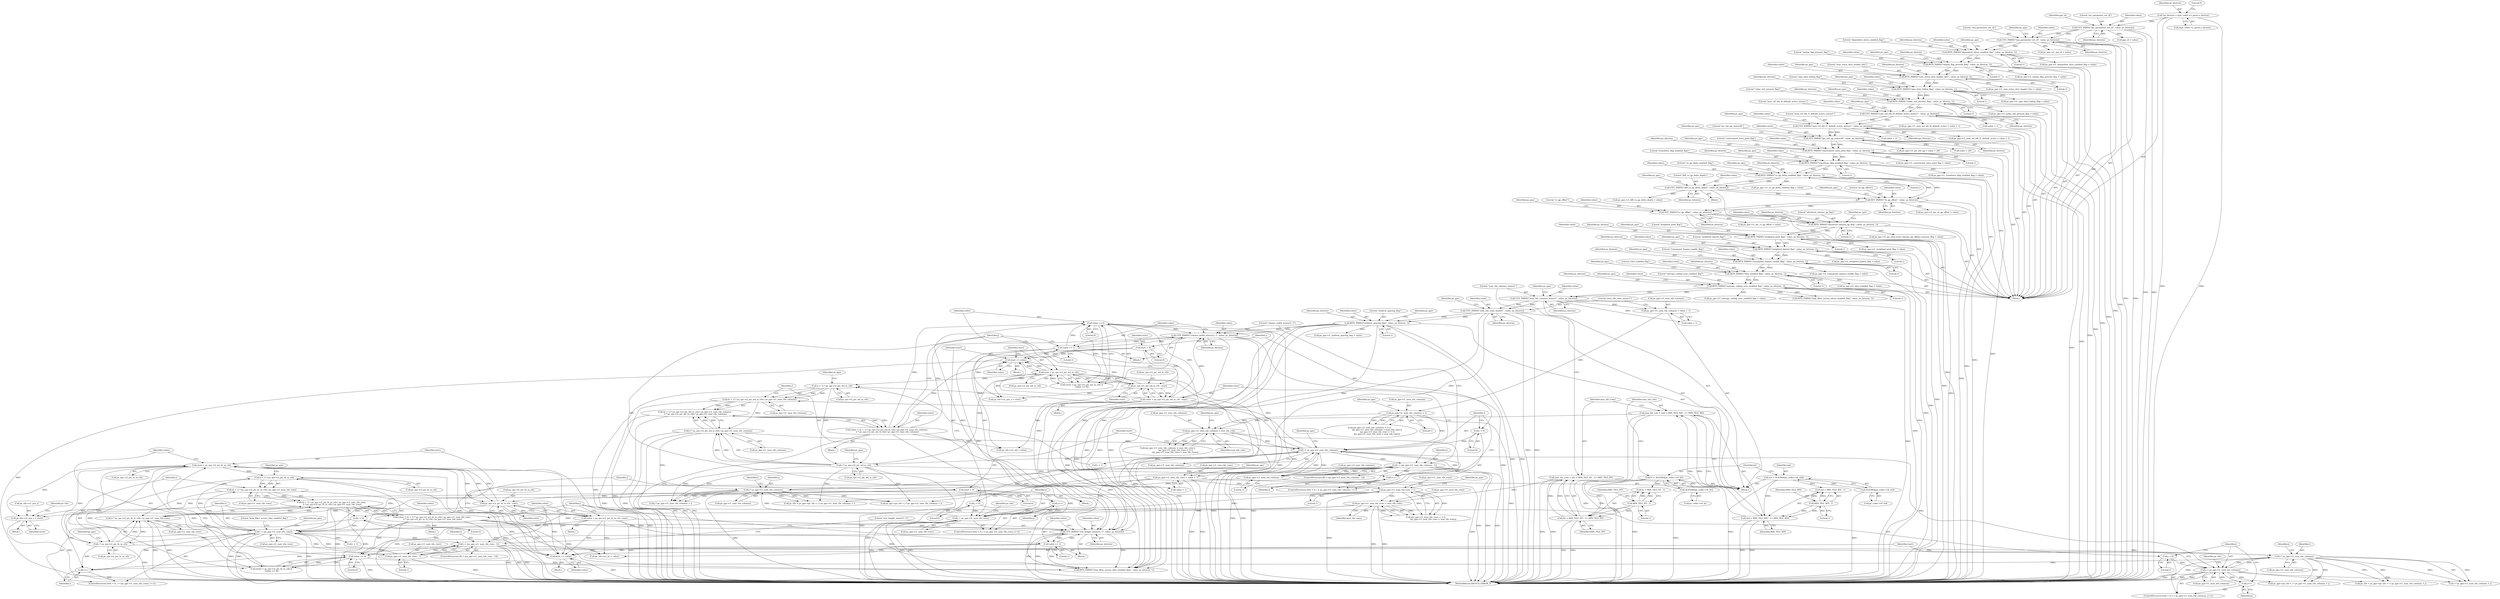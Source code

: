 digraph "0_Android_ebaa71da6362c497310377df509651974401d258@pointer" {
"1000769" [label="(Call,ps_tile->u1_pos_y = start)"];
"1000784" [label="(Call,start > ps_sps->i2_pic_ht_in_ctb)"];
"1000779" [label="(Call,start += value)"];
"1000707" [label="(Call,value += 1)"];
"1000703" [label="(Call,UEV_PARSE(\"row_height_minus1[ i ]\", value, ps_bitstrm))"];
"1000667" [label="(Call,value <= 0)"];
"1000599" [label="(Call,value = ((i + 1) * ps_sps->i2_pic_wd_in_ctb) / ps_pps->i1_num_tile_columns -\n (i * ps_sps->i2_pic_wd_in_ctb) / ps_pps->i1_num_tile_columns)"];
"1000601" [label="(Call,((i + 1) * ps_sps->i2_pic_wd_in_ctb) / ps_pps->i1_num_tile_columns -\n (i * ps_sps->i2_pic_wd_in_ctb) / ps_pps->i1_num_tile_columns)"];
"1000602" [label="(Call,((i + 1) * ps_sps->i2_pic_wd_in_ctb) / ps_pps->i1_num_tile_columns)"];
"1000603" [label="(Call,(i + 1) * ps_sps->i2_pic_wd_in_ctb)"];
"1000557" [label="(Call,i < ps_pps->i1_num_tile_columns)"];
"1000562" [label="(Call,i++)"];
"1000573" [label="(Call,i < (ps_pps->i1_num_tile_columns - 1))"];
"1000575" [label="(Call,ps_pps->i1_num_tile_columns - 1)"];
"1000614" [label="(Call,i * ps_sps->i2_pic_wd_in_ctb)"];
"1000554" [label="(Call,i = 0)"];
"1000641" [label="(Call,j * ps_pps->i1_num_tile_columns)"];
"1000626" [label="(Call,j < ps_pps->i1_num_tile_rows)"];
"1000631" [label="(Call,j++)"];
"1000623" [label="(Call,j = 0)"];
"1000524" [label="(Call,ps_pps->i1_num_tile_rows < 1)"];
"1000503" [label="(Call,ps_pps->i1_num_tile_rows = value + 1)"];
"1000499" [label="(Call,UEV_PARSE(\"num_tile_rows_minus1\", value, ps_bitstrm))"];
"1000488" [label="(Call,UEV_PARSE(\"num_tile_columns_minus1\", value, ps_bitstrm))"];
"1000434" [label="(Call,BITS_PARSE(\"entropy_coding_sync_enabled_flag\", value, ps_bitstrm, 1))"];
"1000424" [label="(Call,BITS_PARSE(\"tiles_enabled_flag\", value, ps_bitstrm, 1))"];
"1000414" [label="(Call,BITS_PARSE(\"transquant_bypass_enable_flag\", value, ps_bitstrm, 1))"];
"1000404" [label="(Call,BITS_PARSE(\"weighted_bipred_flag\", value, ps_bitstrm, 1))"];
"1000394" [label="(Call,BITS_PARSE(\"weighted_pred_flag\", value, ps_bitstrm, 1))"];
"1000384" [label="(Call,BITS_PARSE(\"slicelevel_chroma_qp_flag\", value, ps_bitstrm, 1))"];
"1000375" [label="(Call,SEV_PARSE(\"cr_qp_offset\", value, ps_bitstrm))"];
"1000366" [label="(Call,SEV_PARSE(\"cb_qp_offset\", value, ps_bitstrm))"];
"1000324" [label="(Call,BITS_PARSE(\"cu_qp_delta_enabled_flag\", value, ps_bitstrm, 1))"];
"1000314" [label="(Call,BITS_PARSE(\"transform_skip_enabled_flag\", value, ps_bitstrm, 1))"];
"1000304" [label="(Call,BITS_PARSE(\"constrained_intra_pred_flag\", value, ps_bitstrm, 1))"];
"1000293" [label="(Call,SEV_PARSE(\"pic_init_qp_minus26\", value, ps_bitstrm))"];
"1000282" [label="(Call,UEV_PARSE(\"num_ref_idx_l1_default_active_minus1\", value, ps_bitstrm))"];
"1000271" [label="(Call,UEV_PARSE(\"num_ref_idx_l0_default_active_minus1\", value, ps_bitstrm))"];
"1000261" [label="(Call,BITS_PARSE(\"cabac_init_present_flag\", value, ps_bitstrm, 1))"];
"1000251" [label="(Call,BITS_PARSE(\"sign_data_hiding_flag\", value, ps_bitstrm, 1))"];
"1000241" [label="(Call,BITS_PARSE(\"num_extra_slice_header_bits\", value, ps_bitstrm, 3))"];
"1000231" [label="(Call,BITS_PARSE(\"output_flag_present_flag\", value, ps_bitstrm, 1))"];
"1000221" [label="(Call,BITS_PARSE(\"dependent_slices_enabled_flag\", value, ps_bitstrm, 1))"];
"1000180" [label="(Call,UEV_PARSE(\"seq_parameter_set_id\", value, ps_bitstrm))"];
"1000138" [label="(Call,UEV_PARSE(\"pic_parameter_set_id\", value, ps_bitstrm))"];
"1000122" [label="(Call,*ps_bitstrm = &ps_codec->s_parse.s_bitstrm)"];
"1000339" [label="(Call,UEV_PARSE(\"diff_cu_qp_delta_depth\", value, ps_bitstrm))"];
"1000529" [label="(Call,ps_pps->i1_num_tile_rows > max_tile_rows)"];
"1000479" [label="(Call,max_tile_rows = (ht + MIN_TILE_HT - 1) / MIN_TILE_HT)"];
"1000481" [label="(Call,(ht + MIN_TILE_HT - 1) / MIN_TILE_HT)"];
"1000462" [label="(Call,ht = ALIGN64(ps_codec->i4_ht))"];
"1000464" [label="(Call,ALIGN64(ps_codec->i4_ht))"];
"1000484" [label="(Call,MIN_TILE_HT - 1)"];
"1000613" [label="(Call,(i * ps_sps->i2_pic_wd_in_ctb) / ps_pps->i1_num_tile_columns)"];
"1000512" [label="(Call,ps_pps->i1_num_tile_columns < 1)"];
"1000492" [label="(Call,ps_pps->i1_num_tile_columns = value + 1)"];
"1000518" [label="(Call,ps_pps->i1_num_tile_columns > max_tile_cols)"];
"1000469" [label="(Call,max_tile_cols = (wd + MIN_TILE_WD - 1) / MIN_TILE_WD)"];
"1000471" [label="(Call,(wd + MIN_TILE_WD - 1) / MIN_TILE_WD)"];
"1000455" [label="(Call,wd = ALIGN64(ps_codec->i4_wd))"];
"1000457" [label="(Call,ALIGN64(ps_codec->i4_wd))"];
"1000474" [label="(Call,MIN_TILE_WD - 1)"];
"1000662" [label="(Call,start > ps_sps->i2_pic_wd_in_ctb)"];
"1000657" [label="(Call,start += value)"];
"1000585" [label="(Call,value += 1)"];
"1000581" [label="(Call,UEV_PARSE(\"column_width_minus1[ i ]\", value, ps_bitstrm))"];
"1000536" [label="(Call,BITS_PARSE(\"uniform_spacing_flag\", value, ps_bitstrm, 1))"];
"1000590" [label="(Call,value = ps_sps->i2_pic_wd_in_ctb - start)"];
"1000592" [label="(Call,ps_sps->i2_pic_wd_in_ctb - start)"];
"1000550" [label="(Call,start = 0)"];
"1000789" [label="(Call,value <= 0)"];
"1000712" [label="(Call,value = ps_sps->i2_pic_ht_in_ctb - start)"];
"1000714" [label="(Call,ps_sps->i2_pic_ht_in_ctb - start)"];
"1000672" [label="(Call,start = 0)"];
"1000721" [label="(Call,value = ((i + 1) * ps_sps->i2_pic_ht_in_ctb) / ps_pps->i1_num_tile_rows -\n (i * ps_sps->i2_pic_ht_in_ctb) / ps_pps->i1_num_tile_rows)"];
"1000723" [label="(Call,((i + 1) * ps_sps->i2_pic_ht_in_ctb) / ps_pps->i1_num_tile_rows -\n (i * ps_sps->i2_pic_ht_in_ctb) / ps_pps->i1_num_tile_rows)"];
"1000724" [label="(Call,((i + 1) * ps_sps->i2_pic_ht_in_ctb) / ps_pps->i1_num_tile_rows)"];
"1000725" [label="(Call,(i + 1) * ps_sps->i2_pic_ht_in_ctb)"];
"1000679" [label="(Call,i < (ps_pps->i1_num_tile_rows))"];
"1000676" [label="(Call,i = 0)"];
"1000684" [label="(Call,i++)"];
"1000695" [label="(Call,i < (ps_pps->i1_num_tile_rows - 1))"];
"1000697" [label="(Call,ps_pps->i1_num_tile_rows - 1)"];
"1000736" [label="(Call,i * ps_sps->i2_pic_ht_in_ctb)"];
"1000763" [label="(Call,i * ps_pps->i1_num_tile_columns)"];
"1000748" [label="(Call,j < ps_pps->i1_num_tile_columns)"];
"1000753" [label="(Call,j++)"];
"1000745" [label="(Call,j = 0)"];
"1000735" [label="(Call,(i * ps_sps->i2_pic_ht_in_ctb) / ps_pps->i1_num_tile_rows)"];
"1000516" [label="(Literal,1)"];
"1000598" [label="(Block,)"];
"1000436" [label="(Identifier,value)"];
"1000265" [label="(Literal,1)"];
"1000295" [label="(Identifier,value)"];
"1000708" [label="(Identifier,value)"];
"1000769" [label="(Call,ps_tile->u1_pos_y = start)"];
"1000181" [label="(Literal,\"seq_parameter_set_id\")"];
"1000428" [label="(Literal,1)"];
"1000736" [label="(Call,i * ps_sps->i2_pic_ht_in_ctb)"];
"1000343" [label="(Call,ps_pps->i1_diff_cu_qp_delta_depth = value)"];
"1000512" [label="(Call,ps_pps->i1_num_tile_columns < 1)"];
"1000254" [label="(Identifier,ps_bitstrm)"];
"1000581" [label="(Call,UEV_PARSE(\"column_width_minus1[ i ]\", value, ps_bitstrm))"];
"1000718" [label="(Identifier,start)"];
"1000453" [label="(Block,)"];
"1000741" [label="(Call,ps_pps->i1_num_tile_rows)"];
"1000431" [label="(Identifier,ps_pps)"];
"1000139" [label="(Literal,\"pic_parameter_set_id\")"];
"1000493" [label="(Call,ps_pps->i1_num_tile_columns)"];
"1000404" [label="(Call,BITS_PARSE(\"weighted_bipred_flag\", value, ps_bitstrm, 1))"];
"1000439" [label="(Call,ps_pps->i1_entropy_coding_sync_enabled_flag = value)"];
"1000540" [label="(Literal,1)"];
"1000418" [label="(Literal,1)"];
"1000470" [label="(Identifier,max_tile_cols)"];
"1000277" [label="(Identifier,ps_pps)"];
"1000326" [label="(Identifier,value)"];
"1000563" [label="(Identifier,i)"];
"1000222" [label="(Literal,\"dependent_slices_enabled_flag\")"];
"1000315" [label="(Literal,\"transform_skip_enabled_flag\")"];
"1000780" [label="(Identifier,start)"];
"1000685" [label="(Identifier,i)"];
"1000754" [label="(Identifier,j)"];
"1000415" [label="(Literal,\"transquant_bypass_enable_flag\")"];
"1000675" [label="(ControlStructure,for(i = 0; i < (ps_pps->i1_num_tile_rows); i++))"];
"1000480" [label="(Identifier,max_tile_rows)"];
"1000537" [label="(Literal,\"uniform_spacing_flag\")"];
"1000252" [label="(Literal,\"sign_data_hiding_flag\")"];
"1000626" [label="(Call,j < ps_pps->i1_num_tile_rows)"];
"1000677" [label="(Identifier,i)"];
"1000711" [label="(Block,)"];
"1000518" [label="(Call,ps_pps->i1_num_tile_columns > max_tile_cols)"];
"1000377" [label="(Identifier,value)"];
"1000262" [label="(Literal,\"cabac_init_present_flag\")"];
"1000768" [label="(Identifier,j)"];
"1000123" [label="(Identifier,ps_bitstrm)"];
"1000489" [label="(Literal,\"num_tile_columns_minus1\")"];
"1000241" [label="(Call,BITS_PARSE(\"num_extra_slice_header_bits\", value, ps_bitstrm, 3))"];
"1000140" [label="(Identifier,value)"];
"1000564" [label="(Block,)"];
"1000615" [label="(Identifier,i)"];
"1000340" [label="(Literal,\"diff_cu_qp_delta_depth\")"];
"1000543" [label="(Identifier,ps_pps)"];
"1000342" [label="(Identifier,ps_bitstrm)"];
"1000282" [label="(Call,UEV_PARSE(\"num_ref_idx_l1_default_active_minus1\", value, ps_bitstrm))"];
"1000319" [label="(Call,ps_pps->i1_transform_skip_enabled_flag = value)"];
"1000122" [label="(Call,*ps_bitstrm = &ps_codec->s_parse.s_bitstrm)"];
"1000425" [label="(Literal,\"tiles_enabled_flag\")"];
"1000124" [label="(Call,&ps_codec->s_parse.s_bitstrm)"];
"1000381" [label="(Identifier,ps_pps)"];
"1000622" [label="(ControlStructure,for(j = 0; j < ps_pps->i1_num_tile_rows; j++))"];
"1000293" [label="(Call,SEV_PARSE(\"pic_init_qp_minus26\", value, ps_bitstrm))"];
"1000522" [label="(Identifier,max_tile_cols)"];
"1000642" [label="(Identifier,j)"];
"1000272" [label="(Literal,\"num_ref_idx_l0_default_active_minus1\")"];
"1000141" [label="(Identifier,ps_bitstrm)"];
"1000513" [label="(Call,ps_pps->i1_num_tile_columns)"];
"1000369" [label="(Identifier,ps_bitstrm)"];
"1000703" [label="(Call,UEV_PARSE(\"row_height_minus1[ i ]\", value, ps_bitstrm))"];
"1000266" [label="(Call,ps_pps->i1_cabac_init_present_flag = value)"];
"1000749" [label="(Identifier,j)"];
"1000142" [label="(Call,pps_id = value)"];
"1000733" [label="(Identifier,ps_pps)"];
"1000317" [label="(Identifier,ps_bitstrm)"];
"1000721" [label="(Call,value = ((i + 1) * ps_sps->i2_pic_ht_in_ctb) / ps_pps->i1_num_tile_rows -\n (i * ps_sps->i2_pic_ht_in_ctb) / ps_pps->i1_num_tile_rows)"];
"1000794" [label="(Call,BITS_PARSE(\"loop_filter_across_tiles_enabled_flag\", value, ps_bitstrm, 1))"];
"1000589" [label="(Block,)"];
"1000705" [label="(Identifier,value)"];
"1000610" [label="(Call,ps_pps->i1_num_tile_columns)"];
"1000434" [label="(Call,BITS_PARSE(\"entropy_coding_sync_enabled_flag\", value, ps_bitstrm, 1))"];
"1000643" [label="(Call,ps_pps->i1_num_tile_columns)"];
"1000288" [label="(Identifier,ps_pps)"];
"1000494" [label="(Identifier,ps_pps)"];
"1000243" [label="(Identifier,value)"];
"1000325" [label="(Literal,\"cu_qp_delta_enabled_flag\")"];
"1000627" [label="(Identifier,j)"];
"1000424" [label="(Call,BITS_PARSE(\"tiles_enabled_flag\", value, ps_bitstrm, 1))"];
"1000619" [label="(Call,ps_pps->i1_num_tile_columns)"];
"1000600" [label="(Identifier,value)"];
"1000396" [label="(Identifier,value)"];
"1000375" [label="(Call,SEV_PARSE(\"cr_qp_offset\", value, ps_bitstrm))"];
"1000307" [label="(Identifier,ps_bitstrm)"];
"1000774" [label="(Call,ps_tile->u2_ht = value)"];
"1000426" [label="(Identifier,value)"];
"1000623" [label="(Call,j = 0)"];
"1000732" [label="(Call,ps_pps->i1_num_tile_rows)"];
"1000471" [label="(Call,(wd + MIN_TILE_WD - 1) / MIN_TILE_WD)"];
"1000678" [label="(Literal,0)"];
"1000475" [label="(Identifier,MIN_TILE_WD)"];
"1000647" [label="(Call,ps_tile->u1_pos_x = start)"];
"1000582" [label="(Literal,\"column_width_minus1[ i ]\")"];
"1000676" [label="(Call,i = 0)"];
"1000784" [label="(Call,start > ps_sps->i2_pic_ht_in_ctb)"];
"1000311" [label="(Identifier,ps_pps)"];
"1000539" [label="(Identifier,ps_bitstrm)"];
"1000486" [label="(Literal,1)"];
"1000186" [label="(Identifier,ps_pps)"];
"1000746" [label="(Identifier,j)"];
"1000673" [label="(Identifier,start)"];
"1000714" [label="(Call,ps_sps->i2_pic_ht_in_ctb - start)"];
"1000416" [label="(Identifier,value)"];
"1000599" [label="(Call,value = ((i + 1) * ps_sps->i2_pic_wd_in_ctb) / ps_pps->i1_num_tile_columns -\n (i * ps_sps->i2_pic_wd_in_ctb) / ps_pps->i1_num_tile_columns)"];
"1000702" [label="(Block,)"];
"1000255" [label="(Literal,1)"];
"1000458" [label="(Call,ps_codec->i4_wd)"];
"1000488" [label="(Call,UEV_PARSE(\"num_tile_columns_minus1\", value, ps_bitstrm))"];
"1000499" [label="(Call,UEV_PARSE(\"num_tile_rows_minus1\", value, ps_bitstrm))"];
"1000789" [label="(Call,value <= 0)"];
"1000554" [label="(Call,i = 0)"];
"1000455" [label="(Call,wd = ALIGN64(ps_codec->i4_wd))"];
"1000559" [label="(Call,ps_pps->i1_num_tile_columns)"];
"1000579" [label="(Literal,1)"];
"1000296" [label="(Identifier,ps_bitstrm)"];
"1000245" [label="(Literal,3)"];
"1000750" [label="(Call,ps_pps->i1_num_tile_columns)"];
"1000485" [label="(Identifier,MIN_TILE_HT)"];
"1000273" [label="(Identifier,value)"];
"1000528" [label="(Literal,1)"];
"1000580" [label="(Block,)"];
"1000557" [label="(Call,i < ps_pps->i1_num_tile_columns)"];
"1000795" [label="(Literal,\"loop_filter_across_tiles_enabled_flag\")"];
"1000477" [label="(Identifier,MIN_TILE_WD)"];
"1000720" [label="(Block,)"];
"1000584" [label="(Identifier,ps_bitstrm)"];
"1000429" [label="(Call,ps_pps->i1_tiles_enabled_flag = value)"];
"1000484" [label="(Call,MIN_TILE_HT - 1)"];
"1000290" [label="(Call,value + 1)"];
"1000686" [label="(Block,)"];
"1000758" [label="(Call,ps_pps->ps_tile + i * ps_pps->i1_num_tile_columns + j)"];
"1000232" [label="(Literal,\"output_flag_present_flag\")"];
"1000372" [label="(Identifier,ps_pps)"];
"1000492" [label="(Call,ps_pps->i1_num_tile_columns = value + 1)"];
"1000684" [label="(Call,i++)"];
"1000763" [label="(Call,i * ps_pps->i1_num_tile_columns)"];
"1000601" [label="(Call,((i + 1) * ps_sps->i2_pic_wd_in_ctb) / ps_pps->i1_num_tile_columns -\n (i * ps_sps->i2_pic_wd_in_ctb) / ps_pps->i1_num_tile_columns)"];
"1000572" [label="(ControlStructure,if(i < (ps_pps->i1_num_tile_columns - 1)))"];
"1000737" [label="(Identifier,i)"];
"1000520" [label="(Identifier,ps_pps)"];
"1000314" [label="(Call,BITS_PARSE(\"transform_skip_enabled_flag\", value, ps_bitstrm, 1))"];
"1000765" [label="(Call,ps_pps->i1_num_tile_columns)"];
"1000725" [label="(Call,(i + 1) * ps_sps->i2_pic_ht_in_ctb)"];
"1000552" [label="(Literal,0)"];
"1000707" [label="(Call,value += 1)"];
"1000397" [label="(Identifier,ps_bitstrm)"];
"1000496" [label="(Call,value + 1)"];
"1000695" [label="(Call,i < (ps_pps->i1_num_tile_rows - 1))"];
"1000709" [label="(Literal,1)"];
"1000264" [label="(Identifier,ps_bitstrm)"];
"1000268" [label="(Identifier,ps_pps)"];
"1000722" [label="(Identifier,value)"];
"1000586" [label="(Identifier,value)"];
"1000783" [label="(Call,(start > ps_sps->i2_pic_ht_in_ctb) ||\n (value <= 0))"];
"1000224" [label="(Identifier,ps_bitstrm)"];
"1000329" [label="(Call,ps_pps->i1_cu_qp_delta_enabled_flag = value)"];
"1000233" [label="(Identifier,value)"];
"1000304" [label="(Call,BITS_PARSE(\"constrained_intra_pred_flag\", value, ps_bitstrm, 1))"];
"1000691" [label="(Identifier,ps_pps)"];
"1000248" [label="(Identifier,ps_pps)"];
"1000553" [label="(ControlStructure,for(i = 0; i < ps_pps->i1_num_tile_columns; i++))"];
"1000385" [label="(Literal,\"slicelevel_chroma_qp_flag\")"];
"1000391" [label="(Identifier,ps_pps)"];
"1000180" [label="(Call,UEV_PARSE(\"seq_parameter_set_id\", value, ps_bitstrm))"];
"1000321" [label="(Identifier,ps_pps)"];
"1000587" [label="(Literal,1)"];
"1000132" [label="(Literal,0)"];
"1000328" [label="(Literal,1)"];
"1000613" [label="(Call,(i * ps_sps->i2_pic_wd_in_ctb) / ps_pps->i1_num_tile_columns)"];
"1000501" [label="(Identifier,value)"];
"1000607" [label="(Call,ps_sps->i2_pic_wd_in_ctb)"];
"1000696" [label="(Identifier,i)"];
"1000583" [label="(Identifier,value)"];
"1000620" [label="(Identifier,ps_pps)"];
"1000713" [label="(Identifier,value)"];
"1000791" [label="(Literal,0)"];
"1000409" [label="(Call,ps_pps->i1_weighted_bipred_flag = value)"];
"1000556" [label="(Literal,0)"];
"1000785" [label="(Identifier,start)"];
"1000370" [label="(Call,ps_pps->i1_pic_cb_qp_offset = value)"];
"1000679" [label="(Call,i < (ps_pps->i1_num_tile_rows))"];
"1000309" [label="(Call,ps_pps->i1_constrained_intra_pred_flag = value)"];
"1000438" [label="(Literal,1)"];
"1000652" [label="(Call,ps_tile->u2_wd = value)"];
"1000242" [label="(Literal,\"num_extra_slice_header_bits\")"];
"1000386" [label="(Identifier,value)"];
"1000706" [label="(Identifier,ps_bitstrm)"];
"1000417" [label="(Identifier,ps_bitstrm)"];
"1000604" [label="(Call,i + 1)"];
"1000614" [label="(Call,i * ps_sps->i2_pic_wd_in_ctb)"];
"1000285" [label="(Identifier,ps_bitstrm)"];
"1000419" [label="(Call,ps_pps->i1_transquant_bypass_enable_flag = value)"];
"1000258" [label="(Identifier,ps_pps)"];
"1000668" [label="(Identifier,value)"];
"1000756" [label="(Call,ps_tile = ps_pps->ps_tile + i * ps_pps->i1_num_tile_columns + j)"];
"1000318" [label="(Literal,1)"];
"1000662" [label="(Call,start > ps_sps->i2_pic_wd_in_ctb)"];
"1000331" [label="(Identifier,ps_pps)"];
"1000456" [label="(Identifier,wd)"];
"1000263" [label="(Identifier,value)"];
"1000694" [label="(ControlStructure,if(i < (ps_pps->i1_num_tile_rows - 1)))"];
"1000341" [label="(Identifier,value)"];
"1000753" [label="(Call,j++)"];
"1000574" [label="(Identifier,i)"];
"1000435" [label="(Literal,\"entropy_coding_sync_enabled_flag\")"];
"1000251" [label="(Call,BITS_PARSE(\"sign_data_hiding_flag\", value, ps_bitstrm, 1))"];
"1000664" [label="(Call,ps_sps->i2_pic_wd_in_ctb)"];
"1000279" [label="(Call,value + 1)"];
"1000602" [label="(Call,((i + 1) * ps_sps->i2_pic_wd_in_ctb) / ps_pps->i1_num_tile_columns)"];
"1000505" [label="(Identifier,ps_pps)"];
"1000421" [label="(Identifier,ps_pps)"];
"1000503" [label="(Call,ps_pps->i1_num_tile_rows = value + 1)"];
"1000462" [label="(Call,ht = ALIGN64(ps_codec->i4_ht))"];
"1000487" [label="(Identifier,MIN_TILE_HT)"];
"1000773" [label="(Identifier,start)"];
"1000526" [label="(Identifier,ps_pps)"];
"1000624" [label="(Identifier,j)"];
"1000284" [label="(Identifier,value)"];
"1000338" [label="(Block,)"];
"1000680" [label="(Identifier,i)"];
"1000592" [label="(Call,ps_sps->i2_pic_wd_in_ctb - start)"];
"1000525" [label="(Call,ps_pps->i1_num_tile_rows)"];
"1000261" [label="(Call,BITS_PARSE(\"cabac_init_present_flag\", value, ps_bitstrm, 1))"];
"1000297" [label="(Call,ps_pps->i1_pic_init_qp = value + 26)"];
"1000457" [label="(Call,ALIGN64(ps_codec->i4_wd))"];
"1000536" [label="(Call,BITS_PARSE(\"uniform_spacing_flag\", value, ps_bitstrm, 1))"];
"1000502" [label="(Identifier,ps_bitstrm)"];
"1000138" [label="(Call,UEV_PARSE(\"pic_parameter_set_id\", value, ps_bitstrm))"];
"1000411" [label="(Identifier,ps_pps)"];
"1000776" [label="(Identifier,ps_tile)"];
"1000223" [label="(Identifier,value)"];
"1000724" [label="(Call,((i + 1) * ps_sps->i2_pic_ht_in_ctb) / ps_pps->i1_num_tile_rows)"];
"1000110" [label="(Block,)"];
"1000316" [label="(Identifier,value)"];
"1000573" [label="(Call,i < (ps_pps->i1_num_tile_columns - 1))"];
"1000490" [label="(Identifier,value)"];
"1000562" [label="(Call,i++)"];
"1000414" [label="(Call,BITS_PARSE(\"transquant_bypass_enable_flag\", value, ps_bitstrm, 1))"];
"1000575" [label="(Call,ps_pps->i1_num_tile_columns - 1)"];
"1000514" [label="(Identifier,ps_pps)"];
"1000555" [label="(Identifier,i)"];
"1000235" [label="(Literal,1)"];
"1000236" [label="(Call,ps_pps->i1_output_flag_present_flag = value)"];
"1000641" [label="(Call,j * ps_pps->i1_num_tile_columns)"];
"1000221" [label="(Call,BITS_PARSE(\"dependent_slices_enabled_flag\", value, ps_bitstrm, 1))"];
"1000672" [label="(Call,start = 0)"];
"1000531" [label="(Identifier,ps_pps)"];
"1000507" [label="(Call,value + 1)"];
"1000184" [label="(Call,ps_pps->i1_sps_id = value)"];
"1000738" [label="(Call,ps_sps->i2_pic_ht_in_ctb)"];
"1000474" [label="(Call,MIN_TILE_WD - 1)"];
"1000770" [label="(Call,ps_tile->u1_pos_y)"];
"1000324" [label="(Call,BITS_PARSE(\"cu_qp_delta_enabled_flag\", value, ps_bitstrm, 1))"];
"1000463" [label="(Identifier,ht)"];
"1000616" [label="(Call,ps_sps->i2_pic_wd_in_ctb)"];
"1000437" [label="(Identifier,ps_bitstrm)"];
"1000585" [label="(Call,value += 1)"];
"1000274" [label="(Identifier,ps_bitstrm)"];
"1000238" [label="(Identifier,ps_pps)"];
"1000744" [label="(ControlStructure,for(j = 0; j < ps_pps->i1_num_tile_columns; j++))"];
"1000755" [label="(Block,)"];
"1000366" [label="(Call,SEV_PARSE(\"cb_qp_offset\", value, ps_bitstrm))"];
"1000729" [label="(Call,ps_sps->i2_pic_ht_in_ctb)"];
"1000698" [label="(Call,ps_pps->i1_num_tile_rows)"];
"1000558" [label="(Identifier,i)"];
"1000244" [label="(Identifier,ps_bitstrm)"];
"1000667" [label="(Call,value <= 0)"];
"1000781" [label="(Identifier,value)"];
"1000529" [label="(Call,ps_pps->i1_num_tile_rows > max_tile_rows)"];
"1000299" [label="(Identifier,ps_pps)"];
"1000663" [label="(Identifier,start)"];
"1000401" [label="(Identifier,ps_pps)"];
"1000674" [label="(Literal,0)"];
"1000384" [label="(Call,BITS_PARSE(\"slicelevel_chroma_qp_flag\", value, ps_bitstrm, 1))"];
"1000405" [label="(Literal,\"weighted_bipred_flag\")"];
"1000367" [label="(Literal,\"cb_qp_offset\")"];
"1000464" [label="(Call,ALIGN64(ps_codec->i4_ht))"];
"1000726" [label="(Call,i + 1)"];
"1000541" [label="(Call,ps_pps->i1_uniform_spacing_flag = value)"];
"1000345" [label="(Identifier,ps_pps)"];
"1000379" [label="(Call,ps_pps->i1_pic_cr_qp_offset = value)"];
"1000576" [label="(Call,ps_pps->i1_num_tile_columns)"];
"1000339" [label="(Call,UEV_PARSE(\"diff_cu_qp_delta_depth\", value, ps_bitstrm))"];
"1000376" [label="(Literal,\"cr_qp_offset\")"];
"1000786" [label="(Call,ps_sps->i2_pic_ht_in_ctb)"];
"1000183" [label="(Identifier,ps_bitstrm)"];
"1000640" [label="(Call,j * ps_pps->i1_num_tile_columns + i)"];
"1000569" [label="(Identifier,ps_pps)"];
"1000234" [label="(Identifier,ps_bitstrm)"];
"1000764" [label="(Identifier,i)"];
"1000271" [label="(Call,UEV_PARSE(\"num_ref_idx_l0_default_active_minus1\", value, ps_bitstrm))"];
"1000712" [label="(Call,value = ps_sps->i2_pic_ht_in_ctb - start)"];
"1000294" [label="(Literal,\"pic_init_qp_minus26\")"];
"1000757" [label="(Identifier,ps_tile)"];
"1000657" [label="(Call,start += value)"];
"1000225" [label="(Literal,1)"];
"1000659" [label="(Identifier,value)"];
"1000517" [label="(Call,(ps_pps->i1_num_tile_columns > max_tile_cols) ||\n                         (ps_pps->i1_num_tile_rows < 1) ||\n                        (ps_pps->i1_num_tile_rows > max_tile_rows))"];
"1000465" [label="(Call,ps_codec->i4_ht)"];
"1000500" [label="(Literal,\"num_tile_rows_minus1\")"];
"1000661" [label="(Call,(start > ps_sps->i2_pic_wd_in_ctb) ||\n (value <= 0))"];
"1000790" [label="(Identifier,value)"];
"1000628" [label="(Call,ps_pps->i1_num_tile_rows)"];
"1000704" [label="(Literal,\"row_height_minus1[ i ]\")"];
"1000853" [label="(Call,BITS_PARSE(\"loop_filter_across_slices_enabled_flag\", value, ps_bitstrm, 1))"];
"1000546" [label="(Block,)"];
"1000701" [label="(Literal,1)"];
"1000407" [label="(Identifier,ps_bitstrm)"];
"1000715" [label="(Call,ps_sps->i2_pic_ht_in_ctb)"];
"1000551" [label="(Identifier,start)"];
"1000596" [label="(Identifier,start)"];
"1000256" [label="(Call,ps_pps->i1_sign_data_hiding_flag = value)"];
"1000283" [label="(Literal,\"num_ref_idx_l1_default_active_minus1\")"];
"1000491" [label="(Identifier,ps_bitstrm)"];
"1000286" [label="(Call,ps_pps->i1_num_ref_idx_l1_default_active = value + 1)"];
"1000472" [label="(Call,wd + MIN_TILE_WD - 1)"];
"1000504" [label="(Call,ps_pps->i1_num_tile_rows)"];
"1000398" [label="(Literal,1)"];
"1000697" [label="(Call,ps_pps->i1_num_tile_rows - 1)"];
"1000658" [label="(Identifier,start)"];
"1000745" [label="(Call,j = 0)"];
"1000305" [label="(Literal,\"constrained_intra_pred_flag\")"];
"1000646" [label="(Identifier,i)"];
"1000226" [label="(Call,ps_pps->i1_dependent_slice_enabled_flag = value)"];
"1000388" [label="(Literal,1)"];
"1000476" [label="(Literal,1)"];
"1000253" [label="(Identifier,value)"];
"1000394" [label="(Call,BITS_PARSE(\"weighted_pred_flag\", value, ps_bitstrm, 1))"];
"1000533" [label="(Identifier,max_tile_rows)"];
"1000387" [label="(Identifier,ps_bitstrm)"];
"1000632" [label="(Identifier,j)"];
"1000591" [label="(Identifier,value)"];
"1000634" [label="(Call,ps_tile = ps_pps->ps_tile + j * ps_pps->i1_num_tile_columns + i)"];
"1000368" [label="(Identifier,value)"];
"1000182" [label="(Identifier,value)"];
"1000427" [label="(Identifier,ps_bitstrm)"];
"1000590" [label="(Call,value = ps_sps->i2_pic_wd_in_ctb - start)"];
"1000469" [label="(Call,max_tile_cols = (wd + MIN_TILE_WD - 1) / MIN_TILE_WD)"];
"1000530" [label="(Call,ps_pps->i1_num_tile_rows)"];
"1000723" [label="(Call,((i + 1) * ps_sps->i2_pic_ht_in_ctb) / ps_pps->i1_num_tile_rows -\n (i * ps_sps->i2_pic_ht_in_ctb) / ps_pps->i1_num_tile_rows)"];
"1000327" [label="(Identifier,ps_bitstrm)"];
"1000524" [label="(Call,ps_pps->i1_num_tile_rows < 1)"];
"1000603" [label="(Call,(i + 1) * ps_sps->i2_pic_wd_in_ctb)"];
"1000408" [label="(Literal,1)"];
"1000735" [label="(Call,(i * ps_sps->i2_pic_ht_in_ctb) / ps_pps->i1_num_tile_rows)"];
"1000143" [label="(Identifier,pps_id)"];
"1000399" [label="(Call,ps_pps->i1_weighted_pred_flag = value)"];
"1000669" [label="(Literal,0)"];
"1000631" [label="(Call,j++)"];
"1000395" [label="(Literal,\"weighted_pred_flag\")"];
"1000406" [label="(Identifier,value)"];
"1000511" [label="(Call,(ps_pps->i1_num_tile_columns < 1) ||\n                        (ps_pps->i1_num_tile_columns > max_tile_cols) ||\n                         (ps_pps->i1_num_tile_rows < 1) ||\n                        (ps_pps->i1_num_tile_rows > max_tile_rows))"];
"1000481" [label="(Call,(ht + MIN_TILE_HT - 1) / MIN_TILE_HT)"];
"1000308" [label="(Literal,1)"];
"1000519" [label="(Call,ps_pps->i1_num_tile_columns)"];
"1000538" [label="(Identifier,value)"];
"1000246" [label="(Call,ps_pps->i1_num_extra_slice_header_bits = value)"];
"1000636" [label="(Call,ps_pps->ps_tile + j * ps_pps->i1_num_tile_columns + i)"];
"1000523" [label="(Call,(ps_pps->i1_num_tile_rows < 1) ||\n                        (ps_pps->i1_num_tile_rows > max_tile_rows))"];
"1000479" [label="(Call,max_tile_rows = (ht + MIN_TILE_HT - 1) / MIN_TILE_HT)"];
"1000482" [label="(Call,ht + MIN_TILE_HT - 1)"];
"1000228" [label="(Identifier,ps_pps)"];
"1000389" [label="(Call,ps_pps->i1_pic_slice_level_chroma_qp_offsets_present_flag = value)"];
"1001009" [label="(MethodReturn,IHEVCD_ERROR_T)"];
"1000762" [label="(Call,i * ps_pps->i1_num_tile_columns + j)"];
"1000747" [label="(Literal,0)"];
"1000550" [label="(Call,start = 0)"];
"1000306" [label="(Identifier,value)"];
"1000275" [label="(Call,ps_pps->i1_num_ref_idx_l0_default_active = value + 1)"];
"1000611" [label="(Identifier,ps_pps)"];
"1000625" [label="(Literal,0)"];
"1000742" [label="(Identifier,ps_pps)"];
"1000378" [label="(Identifier,ps_bitstrm)"];
"1000748" [label="(Call,j < ps_pps->i1_num_tile_columns)"];
"1000681" [label="(Call,ps_pps->i1_num_tile_rows)"];
"1000441" [label="(Identifier,ps_pps)"];
"1000635" [label="(Identifier,ps_tile)"];
"1000301" [label="(Call,value + 26)"];
"1000231" [label="(Call,BITS_PARSE(\"output_flag_present_flag\", value, ps_bitstrm, 1))"];
"1000779" [label="(Call,start += value)"];
"1000593" [label="(Call,ps_sps->i2_pic_wd_in_ctb)"];
"1000769" -> "1000755"  [label="AST: "];
"1000769" -> "1000773"  [label="CFG: "];
"1000770" -> "1000769"  [label="AST: "];
"1000773" -> "1000769"  [label="AST: "];
"1000776" -> "1000769"  [label="CFG: "];
"1000769" -> "1001009"  [label="DDG: "];
"1000784" -> "1000769"  [label="DDG: "];
"1000714" -> "1000769"  [label="DDG: "];
"1000672" -> "1000769"  [label="DDG: "];
"1000784" -> "1000783"  [label="AST: "];
"1000784" -> "1000786"  [label="CFG: "];
"1000785" -> "1000784"  [label="AST: "];
"1000786" -> "1000784"  [label="AST: "];
"1000790" -> "1000784"  [label="CFG: "];
"1000783" -> "1000784"  [label="CFG: "];
"1000784" -> "1001009"  [label="DDG: "];
"1000784" -> "1001009"  [label="DDG: "];
"1000784" -> "1000714"  [label="DDG: "];
"1000784" -> "1000714"  [label="DDG: "];
"1000784" -> "1000725"  [label="DDG: "];
"1000784" -> "1000779"  [label="DDG: "];
"1000784" -> "1000783"  [label="DDG: "];
"1000784" -> "1000783"  [label="DDG: "];
"1000779" -> "1000784"  [label="DDG: "];
"1000714" -> "1000784"  [label="DDG: "];
"1000736" -> "1000784"  [label="DDG: "];
"1000779" -> "1000686"  [label="AST: "];
"1000779" -> "1000781"  [label="CFG: "];
"1000780" -> "1000779"  [label="AST: "];
"1000781" -> "1000779"  [label="AST: "];
"1000785" -> "1000779"  [label="CFG: "];
"1000779" -> "1001009"  [label="DDG: "];
"1000707" -> "1000779"  [label="DDG: "];
"1000712" -> "1000779"  [label="DDG: "];
"1000721" -> "1000779"  [label="DDG: "];
"1000714" -> "1000779"  [label="DDG: "];
"1000672" -> "1000779"  [label="DDG: "];
"1000707" -> "1000702"  [label="AST: "];
"1000707" -> "1000709"  [label="CFG: "];
"1000708" -> "1000707"  [label="AST: "];
"1000709" -> "1000707"  [label="AST: "];
"1000746" -> "1000707"  [label="CFG: "];
"1000707" -> "1000703"  [label="DDG: "];
"1000703" -> "1000707"  [label="DDG: "];
"1000707" -> "1000774"  [label="DDG: "];
"1000707" -> "1000789"  [label="DDG: "];
"1000707" -> "1000794"  [label="DDG: "];
"1000703" -> "1000702"  [label="AST: "];
"1000703" -> "1000706"  [label="CFG: "];
"1000704" -> "1000703"  [label="AST: "];
"1000705" -> "1000703"  [label="AST: "];
"1000706" -> "1000703"  [label="AST: "];
"1000708" -> "1000703"  [label="CFG: "];
"1000703" -> "1001009"  [label="DDG: "];
"1000703" -> "1001009"  [label="DDG: "];
"1000667" -> "1000703"  [label="DDG: "];
"1000789" -> "1000703"  [label="DDG: "];
"1000712" -> "1000703"  [label="DDG: "];
"1000721" -> "1000703"  [label="DDG: "];
"1000536" -> "1000703"  [label="DDG: "];
"1000536" -> "1000703"  [label="DDG: "];
"1000599" -> "1000703"  [label="DDG: "];
"1000585" -> "1000703"  [label="DDG: "];
"1000590" -> "1000703"  [label="DDG: "];
"1000581" -> "1000703"  [label="DDG: "];
"1000703" -> "1000794"  [label="DDG: "];
"1000667" -> "1000661"  [label="AST: "];
"1000667" -> "1000669"  [label="CFG: "];
"1000668" -> "1000667"  [label="AST: "];
"1000669" -> "1000667"  [label="AST: "];
"1000661" -> "1000667"  [label="CFG: "];
"1000667" -> "1001009"  [label="DDG: "];
"1000667" -> "1000581"  [label="DDG: "];
"1000667" -> "1000661"  [label="DDG: "];
"1000667" -> "1000661"  [label="DDG: "];
"1000599" -> "1000667"  [label="DDG: "];
"1000585" -> "1000667"  [label="DDG: "];
"1000590" -> "1000667"  [label="DDG: "];
"1000667" -> "1000794"  [label="DDG: "];
"1000599" -> "1000598"  [label="AST: "];
"1000599" -> "1000601"  [label="CFG: "];
"1000600" -> "1000599"  [label="AST: "];
"1000601" -> "1000599"  [label="AST: "];
"1000624" -> "1000599"  [label="CFG: "];
"1000599" -> "1001009"  [label="DDG: "];
"1000599" -> "1000581"  [label="DDG: "];
"1000601" -> "1000599"  [label="DDG: "];
"1000601" -> "1000599"  [label="DDG: "];
"1000599" -> "1000652"  [label="DDG: "];
"1000599" -> "1000657"  [label="DDG: "];
"1000599" -> "1000794"  [label="DDG: "];
"1000601" -> "1000613"  [label="CFG: "];
"1000602" -> "1000601"  [label="AST: "];
"1000613" -> "1000601"  [label="AST: "];
"1000601" -> "1001009"  [label="DDG: "];
"1000601" -> "1001009"  [label="DDG: "];
"1000602" -> "1000601"  [label="DDG: "];
"1000602" -> "1000601"  [label="DDG: "];
"1000613" -> "1000601"  [label="DDG: "];
"1000613" -> "1000601"  [label="DDG: "];
"1000602" -> "1000610"  [label="CFG: "];
"1000603" -> "1000602"  [label="AST: "];
"1000610" -> "1000602"  [label="AST: "];
"1000615" -> "1000602"  [label="CFG: "];
"1000602" -> "1001009"  [label="DDG: "];
"1000603" -> "1000602"  [label="DDG: "];
"1000603" -> "1000602"  [label="DDG: "];
"1000557" -> "1000602"  [label="DDG: "];
"1000602" -> "1000613"  [label="DDG: "];
"1000603" -> "1000607"  [label="CFG: "];
"1000604" -> "1000603"  [label="AST: "];
"1000607" -> "1000603"  [label="AST: "];
"1000611" -> "1000603"  [label="CFG: "];
"1000603" -> "1001009"  [label="DDG: "];
"1000557" -> "1000603"  [label="DDG: "];
"1000662" -> "1000603"  [label="DDG: "];
"1000603" -> "1000614"  [label="DDG: "];
"1000557" -> "1000553"  [label="AST: "];
"1000557" -> "1000559"  [label="CFG: "];
"1000558" -> "1000557"  [label="AST: "];
"1000559" -> "1000557"  [label="AST: "];
"1000569" -> "1000557"  [label="CFG: "];
"1000673" -> "1000557"  [label="CFG: "];
"1000557" -> "1001009"  [label="DDG: "];
"1000557" -> "1001009"  [label="DDG: "];
"1000562" -> "1000557"  [label="DDG: "];
"1000554" -> "1000557"  [label="DDG: "];
"1000641" -> "1000557"  [label="DDG: "];
"1000512" -> "1000557"  [label="DDG: "];
"1000518" -> "1000557"  [label="DDG: "];
"1000613" -> "1000557"  [label="DDG: "];
"1000575" -> "1000557"  [label="DDG: "];
"1000557" -> "1000573"  [label="DDG: "];
"1000557" -> "1000575"  [label="DDG: "];
"1000557" -> "1000604"  [label="DDG: "];
"1000557" -> "1000614"  [label="DDG: "];
"1000557" -> "1000748"  [label="DDG: "];
"1000562" -> "1000553"  [label="AST: "];
"1000562" -> "1000563"  [label="CFG: "];
"1000563" -> "1000562"  [label="AST: "];
"1000558" -> "1000562"  [label="CFG: "];
"1000573" -> "1000562"  [label="DDG: "];
"1000614" -> "1000562"  [label="DDG: "];
"1000573" -> "1000572"  [label="AST: "];
"1000573" -> "1000575"  [label="CFG: "];
"1000574" -> "1000573"  [label="AST: "];
"1000575" -> "1000573"  [label="AST: "];
"1000582" -> "1000573"  [label="CFG: "];
"1000591" -> "1000573"  [label="CFG: "];
"1000573" -> "1001009"  [label="DDG: "];
"1000573" -> "1001009"  [label="DDG: "];
"1000573" -> "1001009"  [label="DDG: "];
"1000575" -> "1000573"  [label="DDG: "];
"1000575" -> "1000573"  [label="DDG: "];
"1000573" -> "1000634"  [label="DDG: "];
"1000573" -> "1000636"  [label="DDG: "];
"1000573" -> "1000640"  [label="DDG: "];
"1000575" -> "1000579"  [label="CFG: "];
"1000576" -> "1000575"  [label="AST: "];
"1000579" -> "1000575"  [label="AST: "];
"1000575" -> "1001009"  [label="DDG: "];
"1000575" -> "1000641"  [label="DDG: "];
"1000614" -> "1000613"  [label="AST: "];
"1000614" -> "1000616"  [label="CFG: "];
"1000615" -> "1000614"  [label="AST: "];
"1000616" -> "1000614"  [label="AST: "];
"1000620" -> "1000614"  [label="CFG: "];
"1000614" -> "1001009"  [label="DDG: "];
"1000614" -> "1000613"  [label="DDG: "];
"1000614" -> "1000613"  [label="DDG: "];
"1000614" -> "1000634"  [label="DDG: "];
"1000614" -> "1000636"  [label="DDG: "];
"1000614" -> "1000640"  [label="DDG: "];
"1000614" -> "1000662"  [label="DDG: "];
"1000554" -> "1000553"  [label="AST: "];
"1000554" -> "1000556"  [label="CFG: "];
"1000555" -> "1000554"  [label="AST: "];
"1000556" -> "1000554"  [label="AST: "];
"1000558" -> "1000554"  [label="CFG: "];
"1000641" -> "1000640"  [label="AST: "];
"1000641" -> "1000643"  [label="CFG: "];
"1000642" -> "1000641"  [label="AST: "];
"1000643" -> "1000641"  [label="AST: "];
"1000646" -> "1000641"  [label="CFG: "];
"1000641" -> "1001009"  [label="DDG: "];
"1000641" -> "1000631"  [label="DDG: "];
"1000641" -> "1000634"  [label="DDG: "];
"1000641" -> "1000634"  [label="DDG: "];
"1000641" -> "1000636"  [label="DDG: "];
"1000641" -> "1000636"  [label="DDG: "];
"1000641" -> "1000640"  [label="DDG: "];
"1000641" -> "1000640"  [label="DDG: "];
"1000626" -> "1000641"  [label="DDG: "];
"1000613" -> "1000641"  [label="DDG: "];
"1000626" -> "1000622"  [label="AST: "];
"1000626" -> "1000628"  [label="CFG: "];
"1000627" -> "1000626"  [label="AST: "];
"1000628" -> "1000626"  [label="AST: "];
"1000635" -> "1000626"  [label="CFG: "];
"1000658" -> "1000626"  [label="CFG: "];
"1000626" -> "1001009"  [label="DDG: "];
"1000626" -> "1001009"  [label="DDG: "];
"1000626" -> "1001009"  [label="DDG: "];
"1000631" -> "1000626"  [label="DDG: "];
"1000623" -> "1000626"  [label="DDG: "];
"1000524" -> "1000626"  [label="DDG: "];
"1000529" -> "1000626"  [label="DDG: "];
"1000503" -> "1000626"  [label="DDG: "];
"1000626" -> "1000679"  [label="DDG: "];
"1000631" -> "1000622"  [label="AST: "];
"1000631" -> "1000632"  [label="CFG: "];
"1000632" -> "1000631"  [label="AST: "];
"1000627" -> "1000631"  [label="CFG: "];
"1000623" -> "1000622"  [label="AST: "];
"1000623" -> "1000625"  [label="CFG: "];
"1000624" -> "1000623"  [label="AST: "];
"1000625" -> "1000623"  [label="AST: "];
"1000627" -> "1000623"  [label="CFG: "];
"1000524" -> "1000523"  [label="AST: "];
"1000524" -> "1000528"  [label="CFG: "];
"1000525" -> "1000524"  [label="AST: "];
"1000528" -> "1000524"  [label="AST: "];
"1000531" -> "1000524"  [label="CFG: "];
"1000523" -> "1000524"  [label="CFG: "];
"1000524" -> "1001009"  [label="DDG: "];
"1000524" -> "1000523"  [label="DDG: "];
"1000524" -> "1000523"  [label="DDG: "];
"1000503" -> "1000524"  [label="DDG: "];
"1000524" -> "1000529"  [label="DDG: "];
"1000524" -> "1000679"  [label="DDG: "];
"1000503" -> "1000453"  [label="AST: "];
"1000503" -> "1000507"  [label="CFG: "];
"1000504" -> "1000503"  [label="AST: "];
"1000507" -> "1000503"  [label="AST: "];
"1000514" -> "1000503"  [label="CFG: "];
"1000503" -> "1001009"  [label="DDG: "];
"1000503" -> "1001009"  [label="DDG: "];
"1000499" -> "1000503"  [label="DDG: "];
"1000503" -> "1000679"  [label="DDG: "];
"1000499" -> "1000453"  [label="AST: "];
"1000499" -> "1000502"  [label="CFG: "];
"1000500" -> "1000499"  [label="AST: "];
"1000501" -> "1000499"  [label="AST: "];
"1000502" -> "1000499"  [label="AST: "];
"1000505" -> "1000499"  [label="CFG: "];
"1000499" -> "1001009"  [label="DDG: "];
"1000499" -> "1001009"  [label="DDG: "];
"1000488" -> "1000499"  [label="DDG: "];
"1000488" -> "1000499"  [label="DDG: "];
"1000499" -> "1000507"  [label="DDG: "];
"1000499" -> "1000536"  [label="DDG: "];
"1000499" -> "1000536"  [label="DDG: "];
"1000488" -> "1000453"  [label="AST: "];
"1000488" -> "1000491"  [label="CFG: "];
"1000489" -> "1000488"  [label="AST: "];
"1000490" -> "1000488"  [label="AST: "];
"1000491" -> "1000488"  [label="AST: "];
"1000494" -> "1000488"  [label="CFG: "];
"1000488" -> "1001009"  [label="DDG: "];
"1000434" -> "1000488"  [label="DDG: "];
"1000434" -> "1000488"  [label="DDG: "];
"1000488" -> "1000492"  [label="DDG: "];
"1000488" -> "1000496"  [label="DDG: "];
"1000434" -> "1000110"  [label="AST: "];
"1000434" -> "1000438"  [label="CFG: "];
"1000435" -> "1000434"  [label="AST: "];
"1000436" -> "1000434"  [label="AST: "];
"1000437" -> "1000434"  [label="AST: "];
"1000438" -> "1000434"  [label="AST: "];
"1000441" -> "1000434"  [label="CFG: "];
"1000434" -> "1001009"  [label="DDG: "];
"1000424" -> "1000434"  [label="DDG: "];
"1000424" -> "1000434"  [label="DDG: "];
"1000434" -> "1000439"  [label="DDG: "];
"1000434" -> "1000853"  [label="DDG: "];
"1000434" -> "1000853"  [label="DDG: "];
"1000424" -> "1000110"  [label="AST: "];
"1000424" -> "1000428"  [label="CFG: "];
"1000425" -> "1000424"  [label="AST: "];
"1000426" -> "1000424"  [label="AST: "];
"1000427" -> "1000424"  [label="AST: "];
"1000428" -> "1000424"  [label="AST: "];
"1000431" -> "1000424"  [label="CFG: "];
"1000424" -> "1001009"  [label="DDG: "];
"1000414" -> "1000424"  [label="DDG: "];
"1000414" -> "1000424"  [label="DDG: "];
"1000424" -> "1000429"  [label="DDG: "];
"1000414" -> "1000110"  [label="AST: "];
"1000414" -> "1000418"  [label="CFG: "];
"1000415" -> "1000414"  [label="AST: "];
"1000416" -> "1000414"  [label="AST: "];
"1000417" -> "1000414"  [label="AST: "];
"1000418" -> "1000414"  [label="AST: "];
"1000421" -> "1000414"  [label="CFG: "];
"1000414" -> "1001009"  [label="DDG: "];
"1000404" -> "1000414"  [label="DDG: "];
"1000404" -> "1000414"  [label="DDG: "];
"1000414" -> "1000419"  [label="DDG: "];
"1000404" -> "1000110"  [label="AST: "];
"1000404" -> "1000408"  [label="CFG: "];
"1000405" -> "1000404"  [label="AST: "];
"1000406" -> "1000404"  [label="AST: "];
"1000407" -> "1000404"  [label="AST: "];
"1000408" -> "1000404"  [label="AST: "];
"1000411" -> "1000404"  [label="CFG: "];
"1000404" -> "1001009"  [label="DDG: "];
"1000394" -> "1000404"  [label="DDG: "];
"1000394" -> "1000404"  [label="DDG: "];
"1000404" -> "1000409"  [label="DDG: "];
"1000394" -> "1000110"  [label="AST: "];
"1000394" -> "1000398"  [label="CFG: "];
"1000395" -> "1000394"  [label="AST: "];
"1000396" -> "1000394"  [label="AST: "];
"1000397" -> "1000394"  [label="AST: "];
"1000398" -> "1000394"  [label="AST: "];
"1000401" -> "1000394"  [label="CFG: "];
"1000394" -> "1001009"  [label="DDG: "];
"1000384" -> "1000394"  [label="DDG: "];
"1000384" -> "1000394"  [label="DDG: "];
"1000394" -> "1000399"  [label="DDG: "];
"1000384" -> "1000110"  [label="AST: "];
"1000384" -> "1000388"  [label="CFG: "];
"1000385" -> "1000384"  [label="AST: "];
"1000386" -> "1000384"  [label="AST: "];
"1000387" -> "1000384"  [label="AST: "];
"1000388" -> "1000384"  [label="AST: "];
"1000391" -> "1000384"  [label="CFG: "];
"1000384" -> "1001009"  [label="DDG: "];
"1000375" -> "1000384"  [label="DDG: "];
"1000375" -> "1000384"  [label="DDG: "];
"1000384" -> "1000389"  [label="DDG: "];
"1000375" -> "1000110"  [label="AST: "];
"1000375" -> "1000378"  [label="CFG: "];
"1000376" -> "1000375"  [label="AST: "];
"1000377" -> "1000375"  [label="AST: "];
"1000378" -> "1000375"  [label="AST: "];
"1000381" -> "1000375"  [label="CFG: "];
"1000375" -> "1001009"  [label="DDG: "];
"1000366" -> "1000375"  [label="DDG: "];
"1000366" -> "1000375"  [label="DDG: "];
"1000375" -> "1000379"  [label="DDG: "];
"1000366" -> "1000110"  [label="AST: "];
"1000366" -> "1000369"  [label="CFG: "];
"1000367" -> "1000366"  [label="AST: "];
"1000368" -> "1000366"  [label="AST: "];
"1000369" -> "1000366"  [label="AST: "];
"1000372" -> "1000366"  [label="CFG: "];
"1000366" -> "1001009"  [label="DDG: "];
"1000324" -> "1000366"  [label="DDG: "];
"1000324" -> "1000366"  [label="DDG: "];
"1000339" -> "1000366"  [label="DDG: "];
"1000339" -> "1000366"  [label="DDG: "];
"1000366" -> "1000370"  [label="DDG: "];
"1000324" -> "1000110"  [label="AST: "];
"1000324" -> "1000328"  [label="CFG: "];
"1000325" -> "1000324"  [label="AST: "];
"1000326" -> "1000324"  [label="AST: "];
"1000327" -> "1000324"  [label="AST: "];
"1000328" -> "1000324"  [label="AST: "];
"1000331" -> "1000324"  [label="CFG: "];
"1000324" -> "1001009"  [label="DDG: "];
"1000314" -> "1000324"  [label="DDG: "];
"1000314" -> "1000324"  [label="DDG: "];
"1000324" -> "1000329"  [label="DDG: "];
"1000324" -> "1000339"  [label="DDG: "];
"1000324" -> "1000339"  [label="DDG: "];
"1000314" -> "1000110"  [label="AST: "];
"1000314" -> "1000318"  [label="CFG: "];
"1000315" -> "1000314"  [label="AST: "];
"1000316" -> "1000314"  [label="AST: "];
"1000317" -> "1000314"  [label="AST: "];
"1000318" -> "1000314"  [label="AST: "];
"1000321" -> "1000314"  [label="CFG: "];
"1000314" -> "1001009"  [label="DDG: "];
"1000304" -> "1000314"  [label="DDG: "];
"1000304" -> "1000314"  [label="DDG: "];
"1000314" -> "1000319"  [label="DDG: "];
"1000304" -> "1000110"  [label="AST: "];
"1000304" -> "1000308"  [label="CFG: "];
"1000305" -> "1000304"  [label="AST: "];
"1000306" -> "1000304"  [label="AST: "];
"1000307" -> "1000304"  [label="AST: "];
"1000308" -> "1000304"  [label="AST: "];
"1000311" -> "1000304"  [label="CFG: "];
"1000304" -> "1001009"  [label="DDG: "];
"1000293" -> "1000304"  [label="DDG: "];
"1000293" -> "1000304"  [label="DDG: "];
"1000304" -> "1000309"  [label="DDG: "];
"1000293" -> "1000110"  [label="AST: "];
"1000293" -> "1000296"  [label="CFG: "];
"1000294" -> "1000293"  [label="AST: "];
"1000295" -> "1000293"  [label="AST: "];
"1000296" -> "1000293"  [label="AST: "];
"1000299" -> "1000293"  [label="CFG: "];
"1000293" -> "1001009"  [label="DDG: "];
"1000282" -> "1000293"  [label="DDG: "];
"1000282" -> "1000293"  [label="DDG: "];
"1000293" -> "1000297"  [label="DDG: "];
"1000293" -> "1000301"  [label="DDG: "];
"1000282" -> "1000110"  [label="AST: "];
"1000282" -> "1000285"  [label="CFG: "];
"1000283" -> "1000282"  [label="AST: "];
"1000284" -> "1000282"  [label="AST: "];
"1000285" -> "1000282"  [label="AST: "];
"1000288" -> "1000282"  [label="CFG: "];
"1000282" -> "1001009"  [label="DDG: "];
"1000271" -> "1000282"  [label="DDG: "];
"1000271" -> "1000282"  [label="DDG: "];
"1000282" -> "1000286"  [label="DDG: "];
"1000282" -> "1000290"  [label="DDG: "];
"1000271" -> "1000110"  [label="AST: "];
"1000271" -> "1000274"  [label="CFG: "];
"1000272" -> "1000271"  [label="AST: "];
"1000273" -> "1000271"  [label="AST: "];
"1000274" -> "1000271"  [label="AST: "];
"1000277" -> "1000271"  [label="CFG: "];
"1000271" -> "1001009"  [label="DDG: "];
"1000261" -> "1000271"  [label="DDG: "];
"1000261" -> "1000271"  [label="DDG: "];
"1000271" -> "1000275"  [label="DDG: "];
"1000271" -> "1000279"  [label="DDG: "];
"1000261" -> "1000110"  [label="AST: "];
"1000261" -> "1000265"  [label="CFG: "];
"1000262" -> "1000261"  [label="AST: "];
"1000263" -> "1000261"  [label="AST: "];
"1000264" -> "1000261"  [label="AST: "];
"1000265" -> "1000261"  [label="AST: "];
"1000268" -> "1000261"  [label="CFG: "];
"1000261" -> "1001009"  [label="DDG: "];
"1000251" -> "1000261"  [label="DDG: "];
"1000251" -> "1000261"  [label="DDG: "];
"1000261" -> "1000266"  [label="DDG: "];
"1000251" -> "1000110"  [label="AST: "];
"1000251" -> "1000255"  [label="CFG: "];
"1000252" -> "1000251"  [label="AST: "];
"1000253" -> "1000251"  [label="AST: "];
"1000254" -> "1000251"  [label="AST: "];
"1000255" -> "1000251"  [label="AST: "];
"1000258" -> "1000251"  [label="CFG: "];
"1000251" -> "1001009"  [label="DDG: "];
"1000241" -> "1000251"  [label="DDG: "];
"1000241" -> "1000251"  [label="DDG: "];
"1000251" -> "1000256"  [label="DDG: "];
"1000241" -> "1000110"  [label="AST: "];
"1000241" -> "1000245"  [label="CFG: "];
"1000242" -> "1000241"  [label="AST: "];
"1000243" -> "1000241"  [label="AST: "];
"1000244" -> "1000241"  [label="AST: "];
"1000245" -> "1000241"  [label="AST: "];
"1000248" -> "1000241"  [label="CFG: "];
"1000241" -> "1001009"  [label="DDG: "];
"1000231" -> "1000241"  [label="DDG: "];
"1000231" -> "1000241"  [label="DDG: "];
"1000241" -> "1000246"  [label="DDG: "];
"1000231" -> "1000110"  [label="AST: "];
"1000231" -> "1000235"  [label="CFG: "];
"1000232" -> "1000231"  [label="AST: "];
"1000233" -> "1000231"  [label="AST: "];
"1000234" -> "1000231"  [label="AST: "];
"1000235" -> "1000231"  [label="AST: "];
"1000238" -> "1000231"  [label="CFG: "];
"1000231" -> "1001009"  [label="DDG: "];
"1000221" -> "1000231"  [label="DDG: "];
"1000221" -> "1000231"  [label="DDG: "];
"1000231" -> "1000236"  [label="DDG: "];
"1000221" -> "1000110"  [label="AST: "];
"1000221" -> "1000225"  [label="CFG: "];
"1000222" -> "1000221"  [label="AST: "];
"1000223" -> "1000221"  [label="AST: "];
"1000224" -> "1000221"  [label="AST: "];
"1000225" -> "1000221"  [label="AST: "];
"1000228" -> "1000221"  [label="CFG: "];
"1000221" -> "1001009"  [label="DDG: "];
"1000180" -> "1000221"  [label="DDG: "];
"1000180" -> "1000221"  [label="DDG: "];
"1000221" -> "1000226"  [label="DDG: "];
"1000180" -> "1000110"  [label="AST: "];
"1000180" -> "1000183"  [label="CFG: "];
"1000181" -> "1000180"  [label="AST: "];
"1000182" -> "1000180"  [label="AST: "];
"1000183" -> "1000180"  [label="AST: "];
"1000186" -> "1000180"  [label="CFG: "];
"1000180" -> "1001009"  [label="DDG: "];
"1000180" -> "1001009"  [label="DDG: "];
"1000138" -> "1000180"  [label="DDG: "];
"1000138" -> "1000180"  [label="DDG: "];
"1000180" -> "1000184"  [label="DDG: "];
"1000138" -> "1000110"  [label="AST: "];
"1000138" -> "1000141"  [label="CFG: "];
"1000139" -> "1000138"  [label="AST: "];
"1000140" -> "1000138"  [label="AST: "];
"1000141" -> "1000138"  [label="AST: "];
"1000143" -> "1000138"  [label="CFG: "];
"1000138" -> "1001009"  [label="DDG: "];
"1000138" -> "1001009"  [label="DDG: "];
"1000122" -> "1000138"  [label="DDG: "];
"1000138" -> "1000142"  [label="DDG: "];
"1000122" -> "1000110"  [label="AST: "];
"1000122" -> "1000124"  [label="CFG: "];
"1000123" -> "1000122"  [label="AST: "];
"1000124" -> "1000122"  [label="AST: "];
"1000132" -> "1000122"  [label="CFG: "];
"1000122" -> "1001009"  [label="DDG: "];
"1000122" -> "1001009"  [label="DDG: "];
"1000339" -> "1000338"  [label="AST: "];
"1000339" -> "1000342"  [label="CFG: "];
"1000340" -> "1000339"  [label="AST: "];
"1000341" -> "1000339"  [label="AST: "];
"1000342" -> "1000339"  [label="AST: "];
"1000345" -> "1000339"  [label="CFG: "];
"1000339" -> "1001009"  [label="DDG: "];
"1000339" -> "1000343"  [label="DDG: "];
"1000529" -> "1000523"  [label="AST: "];
"1000529" -> "1000533"  [label="CFG: "];
"1000530" -> "1000529"  [label="AST: "];
"1000533" -> "1000529"  [label="AST: "];
"1000523" -> "1000529"  [label="CFG: "];
"1000529" -> "1001009"  [label="DDG: "];
"1000529" -> "1001009"  [label="DDG: "];
"1000529" -> "1000523"  [label="DDG: "];
"1000529" -> "1000523"  [label="DDG: "];
"1000479" -> "1000529"  [label="DDG: "];
"1000529" -> "1000679"  [label="DDG: "];
"1000479" -> "1000453"  [label="AST: "];
"1000479" -> "1000481"  [label="CFG: "];
"1000480" -> "1000479"  [label="AST: "];
"1000481" -> "1000479"  [label="AST: "];
"1000489" -> "1000479"  [label="CFG: "];
"1000479" -> "1001009"  [label="DDG: "];
"1000479" -> "1001009"  [label="DDG: "];
"1000481" -> "1000479"  [label="DDG: "];
"1000481" -> "1000479"  [label="DDG: "];
"1000481" -> "1000487"  [label="CFG: "];
"1000482" -> "1000481"  [label="AST: "];
"1000487" -> "1000481"  [label="AST: "];
"1000481" -> "1001009"  [label="DDG: "];
"1000481" -> "1001009"  [label="DDG: "];
"1000462" -> "1000481"  [label="DDG: "];
"1000484" -> "1000481"  [label="DDG: "];
"1000484" -> "1000481"  [label="DDG: "];
"1000462" -> "1000453"  [label="AST: "];
"1000462" -> "1000464"  [label="CFG: "];
"1000463" -> "1000462"  [label="AST: "];
"1000464" -> "1000462"  [label="AST: "];
"1000470" -> "1000462"  [label="CFG: "];
"1000462" -> "1001009"  [label="DDG: "];
"1000464" -> "1000462"  [label="DDG: "];
"1000462" -> "1000482"  [label="DDG: "];
"1000464" -> "1000465"  [label="CFG: "];
"1000465" -> "1000464"  [label="AST: "];
"1000464" -> "1001009"  [label="DDG: "];
"1000484" -> "1000482"  [label="AST: "];
"1000484" -> "1000486"  [label="CFG: "];
"1000485" -> "1000484"  [label="AST: "];
"1000486" -> "1000484"  [label="AST: "];
"1000482" -> "1000484"  [label="CFG: "];
"1000484" -> "1000482"  [label="DDG: "];
"1000484" -> "1000482"  [label="DDG: "];
"1000613" -> "1000619"  [label="CFG: "];
"1000619" -> "1000613"  [label="AST: "];
"1000613" -> "1001009"  [label="DDG: "];
"1000613" -> "1001009"  [label="DDG: "];
"1000512" -> "1000511"  [label="AST: "];
"1000512" -> "1000516"  [label="CFG: "];
"1000513" -> "1000512"  [label="AST: "];
"1000516" -> "1000512"  [label="AST: "];
"1000520" -> "1000512"  [label="CFG: "];
"1000511" -> "1000512"  [label="CFG: "];
"1000512" -> "1001009"  [label="DDG: "];
"1000512" -> "1000511"  [label="DDG: "];
"1000512" -> "1000511"  [label="DDG: "];
"1000492" -> "1000512"  [label="DDG: "];
"1000512" -> "1000518"  [label="DDG: "];
"1000492" -> "1000453"  [label="AST: "];
"1000492" -> "1000496"  [label="CFG: "];
"1000493" -> "1000492"  [label="AST: "];
"1000496" -> "1000492"  [label="AST: "];
"1000500" -> "1000492"  [label="CFG: "];
"1000518" -> "1000517"  [label="AST: "];
"1000518" -> "1000522"  [label="CFG: "];
"1000519" -> "1000518"  [label="AST: "];
"1000522" -> "1000518"  [label="AST: "];
"1000526" -> "1000518"  [label="CFG: "];
"1000517" -> "1000518"  [label="CFG: "];
"1000518" -> "1001009"  [label="DDG: "];
"1000518" -> "1001009"  [label="DDG: "];
"1000518" -> "1000517"  [label="DDG: "];
"1000518" -> "1000517"  [label="DDG: "];
"1000469" -> "1000518"  [label="DDG: "];
"1000469" -> "1000453"  [label="AST: "];
"1000469" -> "1000471"  [label="CFG: "];
"1000470" -> "1000469"  [label="AST: "];
"1000471" -> "1000469"  [label="AST: "];
"1000480" -> "1000469"  [label="CFG: "];
"1000469" -> "1001009"  [label="DDG: "];
"1000469" -> "1001009"  [label="DDG: "];
"1000471" -> "1000469"  [label="DDG: "];
"1000471" -> "1000469"  [label="DDG: "];
"1000471" -> "1000477"  [label="CFG: "];
"1000472" -> "1000471"  [label="AST: "];
"1000477" -> "1000471"  [label="AST: "];
"1000471" -> "1001009"  [label="DDG: "];
"1000471" -> "1001009"  [label="DDG: "];
"1000455" -> "1000471"  [label="DDG: "];
"1000474" -> "1000471"  [label="DDG: "];
"1000474" -> "1000471"  [label="DDG: "];
"1000455" -> "1000453"  [label="AST: "];
"1000455" -> "1000457"  [label="CFG: "];
"1000456" -> "1000455"  [label="AST: "];
"1000457" -> "1000455"  [label="AST: "];
"1000463" -> "1000455"  [label="CFG: "];
"1000455" -> "1001009"  [label="DDG: "];
"1000457" -> "1000455"  [label="DDG: "];
"1000455" -> "1000472"  [label="DDG: "];
"1000457" -> "1000458"  [label="CFG: "];
"1000458" -> "1000457"  [label="AST: "];
"1000457" -> "1001009"  [label="DDG: "];
"1000474" -> "1000472"  [label="AST: "];
"1000474" -> "1000476"  [label="CFG: "];
"1000475" -> "1000474"  [label="AST: "];
"1000476" -> "1000474"  [label="AST: "];
"1000472" -> "1000474"  [label="CFG: "];
"1000474" -> "1000472"  [label="DDG: "];
"1000474" -> "1000472"  [label="DDG: "];
"1000662" -> "1000661"  [label="AST: "];
"1000662" -> "1000664"  [label="CFG: "];
"1000663" -> "1000662"  [label="AST: "];
"1000664" -> "1000662"  [label="AST: "];
"1000668" -> "1000662"  [label="CFG: "];
"1000661" -> "1000662"  [label="CFG: "];
"1000662" -> "1001009"  [label="DDG: "];
"1000662" -> "1001009"  [label="DDG: "];
"1000662" -> "1000592"  [label="DDG: "];
"1000662" -> "1000592"  [label="DDG: "];
"1000662" -> "1000647"  [label="DDG: "];
"1000662" -> "1000657"  [label="DDG: "];
"1000662" -> "1000661"  [label="DDG: "];
"1000662" -> "1000661"  [label="DDG: "];
"1000657" -> "1000662"  [label="DDG: "];
"1000592" -> "1000662"  [label="DDG: "];
"1000657" -> "1000564"  [label="AST: "];
"1000657" -> "1000659"  [label="CFG: "];
"1000658" -> "1000657"  [label="AST: "];
"1000659" -> "1000657"  [label="AST: "];
"1000663" -> "1000657"  [label="CFG: "];
"1000657" -> "1001009"  [label="DDG: "];
"1000585" -> "1000657"  [label="DDG: "];
"1000590" -> "1000657"  [label="DDG: "];
"1000592" -> "1000657"  [label="DDG: "];
"1000550" -> "1000657"  [label="DDG: "];
"1000585" -> "1000580"  [label="AST: "];
"1000585" -> "1000587"  [label="CFG: "];
"1000586" -> "1000585"  [label="AST: "];
"1000587" -> "1000585"  [label="AST: "];
"1000624" -> "1000585"  [label="CFG: "];
"1000585" -> "1000581"  [label="DDG: "];
"1000581" -> "1000585"  [label="DDG: "];
"1000585" -> "1000652"  [label="DDG: "];
"1000585" -> "1000794"  [label="DDG: "];
"1000581" -> "1000580"  [label="AST: "];
"1000581" -> "1000584"  [label="CFG: "];
"1000582" -> "1000581"  [label="AST: "];
"1000583" -> "1000581"  [label="AST: "];
"1000584" -> "1000581"  [label="AST: "];
"1000586" -> "1000581"  [label="CFG: "];
"1000581" -> "1001009"  [label="DDG: "];
"1000581" -> "1001009"  [label="DDG: "];
"1000536" -> "1000581"  [label="DDG: "];
"1000536" -> "1000581"  [label="DDG: "];
"1000590" -> "1000581"  [label="DDG: "];
"1000581" -> "1000794"  [label="DDG: "];
"1000536" -> "1000453"  [label="AST: "];
"1000536" -> "1000540"  [label="CFG: "];
"1000537" -> "1000536"  [label="AST: "];
"1000538" -> "1000536"  [label="AST: "];
"1000539" -> "1000536"  [label="AST: "];
"1000540" -> "1000536"  [label="AST: "];
"1000543" -> "1000536"  [label="CFG: "];
"1000536" -> "1001009"  [label="DDG: "];
"1000536" -> "1001009"  [label="DDG: "];
"1000536" -> "1000541"  [label="DDG: "];
"1000536" -> "1000794"  [label="DDG: "];
"1000536" -> "1000794"  [label="DDG: "];
"1000590" -> "1000589"  [label="AST: "];
"1000590" -> "1000592"  [label="CFG: "];
"1000591" -> "1000590"  [label="AST: "];
"1000592" -> "1000590"  [label="AST: "];
"1000624" -> "1000590"  [label="CFG: "];
"1000590" -> "1001009"  [label="DDG: "];
"1000592" -> "1000590"  [label="DDG: "];
"1000592" -> "1000590"  [label="DDG: "];
"1000590" -> "1000652"  [label="DDG: "];
"1000590" -> "1000794"  [label="DDG: "];
"1000592" -> "1000596"  [label="CFG: "];
"1000593" -> "1000592"  [label="AST: "];
"1000596" -> "1000592"  [label="AST: "];
"1000550" -> "1000592"  [label="DDG: "];
"1000592" -> "1000647"  [label="DDG: "];
"1000550" -> "1000546"  [label="AST: "];
"1000550" -> "1000552"  [label="CFG: "];
"1000551" -> "1000550"  [label="AST: "];
"1000552" -> "1000550"  [label="AST: "];
"1000555" -> "1000550"  [label="CFG: "];
"1000550" -> "1000647"  [label="DDG: "];
"1000789" -> "1000783"  [label="AST: "];
"1000789" -> "1000791"  [label="CFG: "];
"1000790" -> "1000789"  [label="AST: "];
"1000791" -> "1000789"  [label="AST: "];
"1000783" -> "1000789"  [label="CFG: "];
"1000789" -> "1001009"  [label="DDG: "];
"1000789" -> "1000783"  [label="DDG: "];
"1000789" -> "1000783"  [label="DDG: "];
"1000712" -> "1000789"  [label="DDG: "];
"1000721" -> "1000789"  [label="DDG: "];
"1000789" -> "1000794"  [label="DDG: "];
"1000712" -> "1000711"  [label="AST: "];
"1000712" -> "1000714"  [label="CFG: "];
"1000713" -> "1000712"  [label="AST: "];
"1000714" -> "1000712"  [label="AST: "];
"1000746" -> "1000712"  [label="CFG: "];
"1000712" -> "1001009"  [label="DDG: "];
"1000714" -> "1000712"  [label="DDG: "];
"1000714" -> "1000712"  [label="DDG: "];
"1000712" -> "1000774"  [label="DDG: "];
"1000712" -> "1000794"  [label="DDG: "];
"1000714" -> "1000718"  [label="CFG: "];
"1000715" -> "1000714"  [label="AST: "];
"1000718" -> "1000714"  [label="AST: "];
"1000672" -> "1000714"  [label="DDG: "];
"1000672" -> "1000546"  [label="AST: "];
"1000672" -> "1000674"  [label="CFG: "];
"1000673" -> "1000672"  [label="AST: "];
"1000674" -> "1000672"  [label="AST: "];
"1000677" -> "1000672"  [label="CFG: "];
"1000672" -> "1001009"  [label="DDG: "];
"1000721" -> "1000720"  [label="AST: "];
"1000721" -> "1000723"  [label="CFG: "];
"1000722" -> "1000721"  [label="AST: "];
"1000723" -> "1000721"  [label="AST: "];
"1000746" -> "1000721"  [label="CFG: "];
"1000721" -> "1001009"  [label="DDG: "];
"1000723" -> "1000721"  [label="DDG: "];
"1000723" -> "1000721"  [label="DDG: "];
"1000721" -> "1000774"  [label="DDG: "];
"1000721" -> "1000794"  [label="DDG: "];
"1000723" -> "1000735"  [label="CFG: "];
"1000724" -> "1000723"  [label="AST: "];
"1000735" -> "1000723"  [label="AST: "];
"1000723" -> "1001009"  [label="DDG: "];
"1000723" -> "1001009"  [label="DDG: "];
"1000724" -> "1000723"  [label="DDG: "];
"1000724" -> "1000723"  [label="DDG: "];
"1000735" -> "1000723"  [label="DDG: "];
"1000735" -> "1000723"  [label="DDG: "];
"1000724" -> "1000732"  [label="CFG: "];
"1000725" -> "1000724"  [label="AST: "];
"1000732" -> "1000724"  [label="AST: "];
"1000737" -> "1000724"  [label="CFG: "];
"1000724" -> "1001009"  [label="DDG: "];
"1000725" -> "1000724"  [label="DDG: "];
"1000725" -> "1000724"  [label="DDG: "];
"1000679" -> "1000724"  [label="DDG: "];
"1000724" -> "1000735"  [label="DDG: "];
"1000725" -> "1000729"  [label="CFG: "];
"1000726" -> "1000725"  [label="AST: "];
"1000729" -> "1000725"  [label="AST: "];
"1000733" -> "1000725"  [label="CFG: "];
"1000725" -> "1001009"  [label="DDG: "];
"1000679" -> "1000725"  [label="DDG: "];
"1000725" -> "1000736"  [label="DDG: "];
"1000679" -> "1000675"  [label="AST: "];
"1000679" -> "1000681"  [label="CFG: "];
"1000680" -> "1000679"  [label="AST: "];
"1000681" -> "1000679"  [label="AST: "];
"1000691" -> "1000679"  [label="CFG: "];
"1000795" -> "1000679"  [label="CFG: "];
"1000679" -> "1001009"  [label="DDG: "];
"1000679" -> "1001009"  [label="DDG: "];
"1000679" -> "1001009"  [label="DDG: "];
"1000676" -> "1000679"  [label="DDG: "];
"1000684" -> "1000679"  [label="DDG: "];
"1000735" -> "1000679"  [label="DDG: "];
"1000697" -> "1000679"  [label="DDG: "];
"1000679" -> "1000695"  [label="DDG: "];
"1000679" -> "1000697"  [label="DDG: "];
"1000679" -> "1000726"  [label="DDG: "];
"1000679" -> "1000736"  [label="DDG: "];
"1000676" -> "1000675"  [label="AST: "];
"1000676" -> "1000678"  [label="CFG: "];
"1000677" -> "1000676"  [label="AST: "];
"1000678" -> "1000676"  [label="AST: "];
"1000680" -> "1000676"  [label="CFG: "];
"1000684" -> "1000675"  [label="AST: "];
"1000684" -> "1000685"  [label="CFG: "];
"1000685" -> "1000684"  [label="AST: "];
"1000680" -> "1000684"  [label="CFG: "];
"1000695" -> "1000684"  [label="DDG: "];
"1000736" -> "1000684"  [label="DDG: "];
"1000763" -> "1000684"  [label="DDG: "];
"1000695" -> "1000694"  [label="AST: "];
"1000695" -> "1000697"  [label="CFG: "];
"1000696" -> "1000695"  [label="AST: "];
"1000697" -> "1000695"  [label="AST: "];
"1000704" -> "1000695"  [label="CFG: "];
"1000713" -> "1000695"  [label="CFG: "];
"1000695" -> "1001009"  [label="DDG: "];
"1000695" -> "1001009"  [label="DDG: "];
"1000695" -> "1001009"  [label="DDG: "];
"1000697" -> "1000695"  [label="DDG: "];
"1000697" -> "1000695"  [label="DDG: "];
"1000695" -> "1000763"  [label="DDG: "];
"1000697" -> "1000701"  [label="CFG: "];
"1000698" -> "1000697"  [label="AST: "];
"1000701" -> "1000697"  [label="AST: "];
"1000697" -> "1001009"  [label="DDG: "];
"1000736" -> "1000735"  [label="AST: "];
"1000736" -> "1000738"  [label="CFG: "];
"1000737" -> "1000736"  [label="AST: "];
"1000738" -> "1000736"  [label="AST: "];
"1000742" -> "1000736"  [label="CFG: "];
"1000736" -> "1001009"  [label="DDG: "];
"1000736" -> "1000735"  [label="DDG: "];
"1000736" -> "1000735"  [label="DDG: "];
"1000736" -> "1000763"  [label="DDG: "];
"1000763" -> "1000762"  [label="AST: "];
"1000763" -> "1000765"  [label="CFG: "];
"1000764" -> "1000763"  [label="AST: "];
"1000765" -> "1000763"  [label="AST: "];
"1000768" -> "1000763"  [label="CFG: "];
"1000763" -> "1001009"  [label="DDG: "];
"1000763" -> "1000748"  [label="DDG: "];
"1000763" -> "1000756"  [label="DDG: "];
"1000763" -> "1000756"  [label="DDG: "];
"1000763" -> "1000758"  [label="DDG: "];
"1000763" -> "1000758"  [label="DDG: "];
"1000763" -> "1000762"  [label="DDG: "];
"1000763" -> "1000762"  [label="DDG: "];
"1000748" -> "1000763"  [label="DDG: "];
"1000748" -> "1000744"  [label="AST: "];
"1000748" -> "1000750"  [label="CFG: "];
"1000749" -> "1000748"  [label="AST: "];
"1000750" -> "1000748"  [label="AST: "];
"1000757" -> "1000748"  [label="CFG: "];
"1000780" -> "1000748"  [label="CFG: "];
"1000748" -> "1001009"  [label="DDG: "];
"1000748" -> "1001009"  [label="DDG: "];
"1000748" -> "1001009"  [label="DDG: "];
"1000753" -> "1000748"  [label="DDG: "];
"1000745" -> "1000748"  [label="DDG: "];
"1000748" -> "1000753"  [label="DDG: "];
"1000748" -> "1000756"  [label="DDG: "];
"1000748" -> "1000758"  [label="DDG: "];
"1000748" -> "1000762"  [label="DDG: "];
"1000753" -> "1000744"  [label="AST: "];
"1000753" -> "1000754"  [label="CFG: "];
"1000754" -> "1000753"  [label="AST: "];
"1000749" -> "1000753"  [label="CFG: "];
"1000745" -> "1000744"  [label="AST: "];
"1000745" -> "1000747"  [label="CFG: "];
"1000746" -> "1000745"  [label="AST: "];
"1000747" -> "1000745"  [label="AST: "];
"1000749" -> "1000745"  [label="CFG: "];
"1000735" -> "1000741"  [label="CFG: "];
"1000741" -> "1000735"  [label="AST: "];
"1000735" -> "1001009"  [label="DDG: "];
"1000735" -> "1001009"  [label="DDG: "];
}
